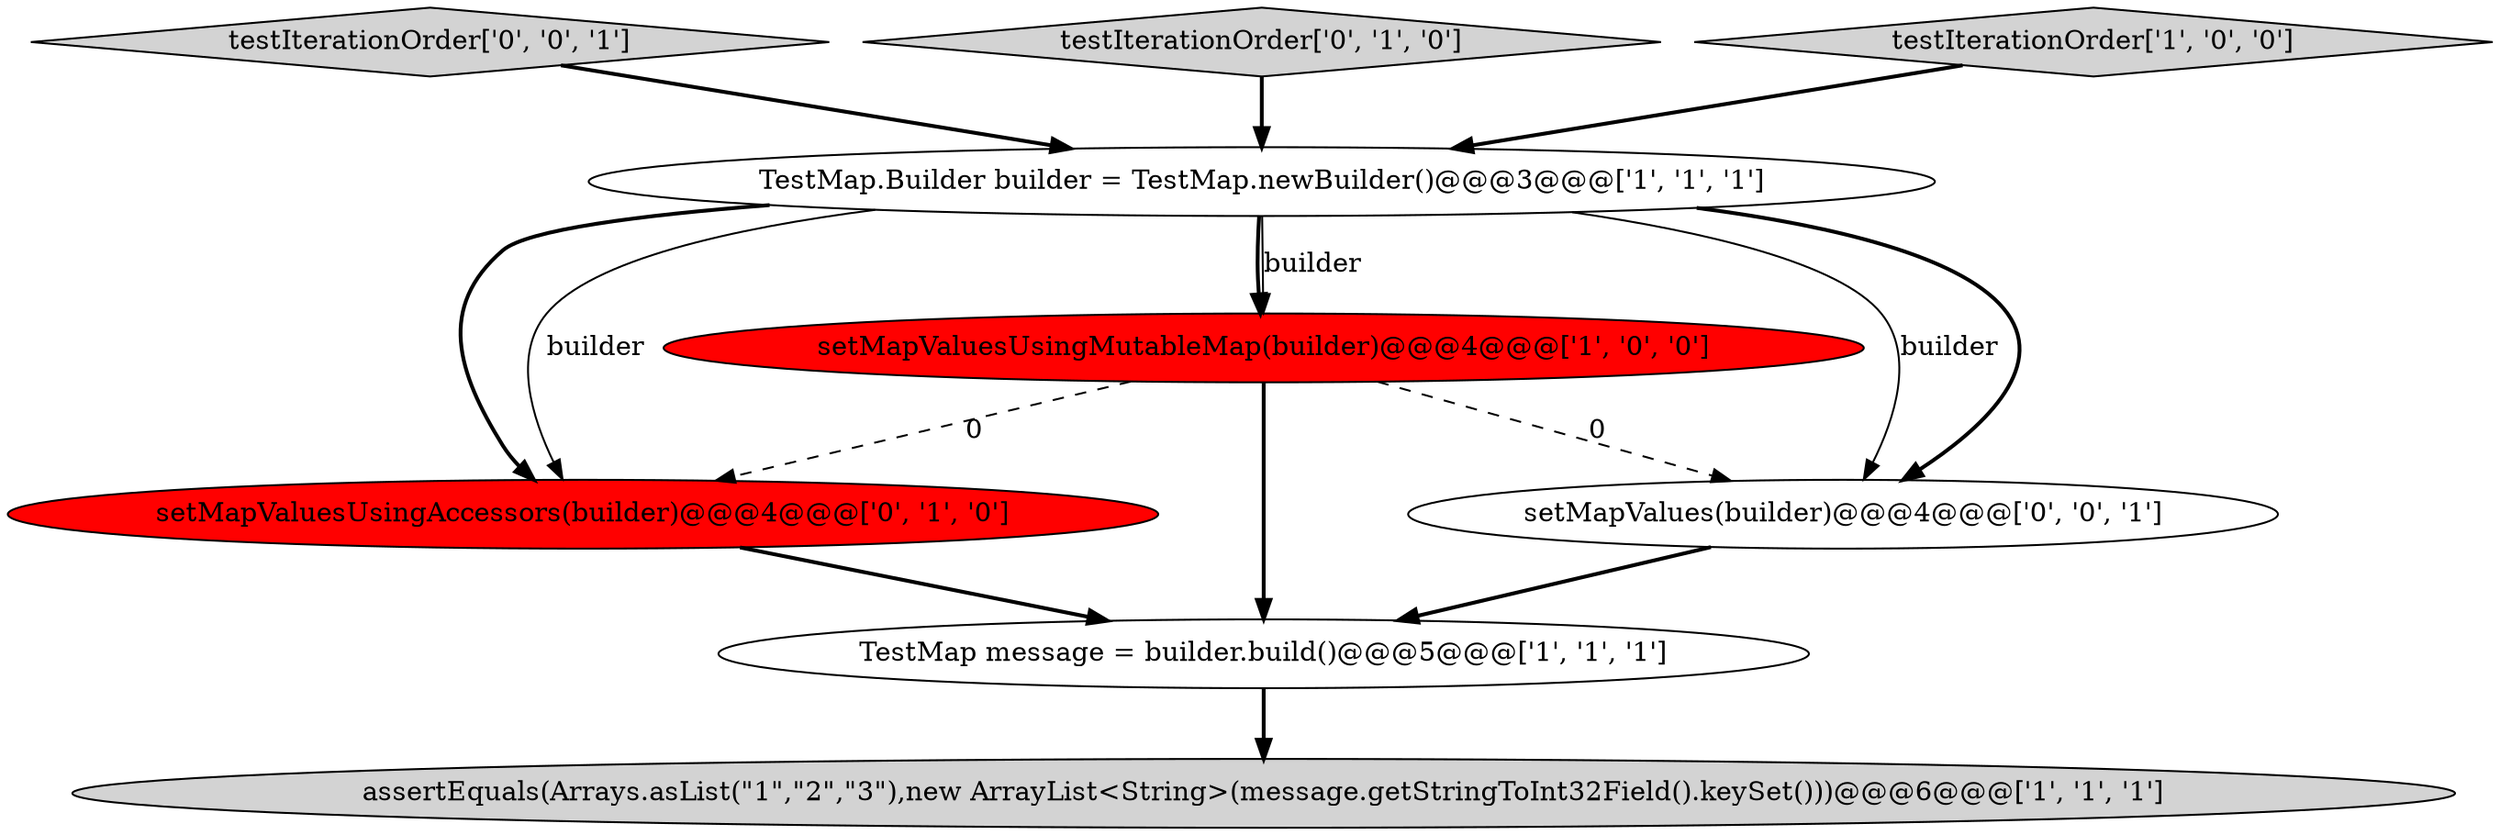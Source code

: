 digraph {
7 [style = filled, label = "testIterationOrder['0', '0', '1']", fillcolor = lightgray, shape = diamond image = "AAA0AAABBB3BBB"];
2 [style = filled, label = "TestMap.Builder builder = TestMap.newBuilder()@@@3@@@['1', '1', '1']", fillcolor = white, shape = ellipse image = "AAA0AAABBB1BBB"];
1 [style = filled, label = "TestMap message = builder.build()@@@5@@@['1', '1', '1']", fillcolor = white, shape = ellipse image = "AAA0AAABBB1BBB"];
6 [style = filled, label = "setMapValuesUsingAccessors(builder)@@@4@@@['0', '1', '0']", fillcolor = red, shape = ellipse image = "AAA1AAABBB2BBB"];
5 [style = filled, label = "testIterationOrder['0', '1', '0']", fillcolor = lightgray, shape = diamond image = "AAA0AAABBB2BBB"];
8 [style = filled, label = "setMapValues(builder)@@@4@@@['0', '0', '1']", fillcolor = white, shape = ellipse image = "AAA0AAABBB3BBB"];
3 [style = filled, label = "setMapValuesUsingMutableMap(builder)@@@4@@@['1', '0', '0']", fillcolor = red, shape = ellipse image = "AAA1AAABBB1BBB"];
4 [style = filled, label = "assertEquals(Arrays.asList(\"1\",\"2\",\"3\"),new ArrayList<String>(message.getStringToInt32Field().keySet()))@@@6@@@['1', '1', '1']", fillcolor = lightgray, shape = ellipse image = "AAA0AAABBB1BBB"];
0 [style = filled, label = "testIterationOrder['1', '0', '0']", fillcolor = lightgray, shape = diamond image = "AAA0AAABBB1BBB"];
2->8 [style = solid, label="builder"];
8->1 [style = bold, label=""];
6->1 [style = bold, label=""];
3->8 [style = dashed, label="0"];
1->4 [style = bold, label=""];
5->2 [style = bold, label=""];
3->6 [style = dashed, label="0"];
3->1 [style = bold, label=""];
7->2 [style = bold, label=""];
2->6 [style = bold, label=""];
2->6 [style = solid, label="builder"];
2->3 [style = bold, label=""];
2->8 [style = bold, label=""];
0->2 [style = bold, label=""];
2->3 [style = solid, label="builder"];
}
